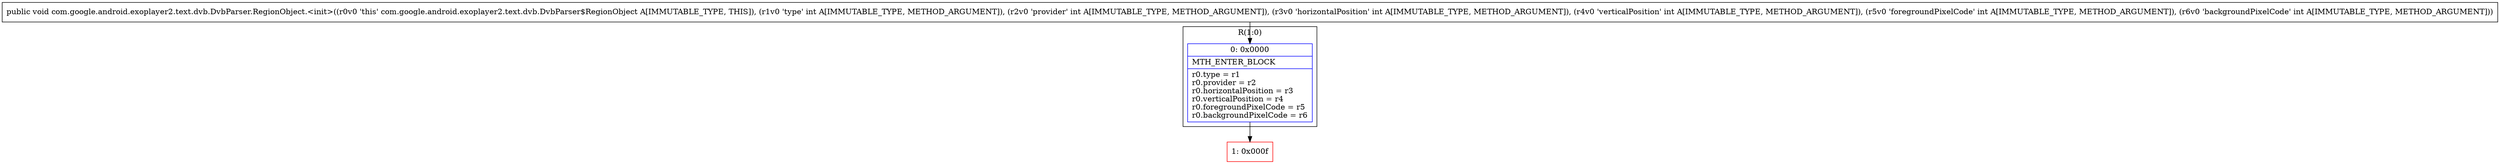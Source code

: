digraph "CFG forcom.google.android.exoplayer2.text.dvb.DvbParser.RegionObject.\<init\>(IIIIII)V" {
subgraph cluster_Region_62929745 {
label = "R(1:0)";
node [shape=record,color=blue];
Node_0 [shape=record,label="{0\:\ 0x0000|MTH_ENTER_BLOCK\l|r0.type = r1\lr0.provider = r2\lr0.horizontalPosition = r3\lr0.verticalPosition = r4\lr0.foregroundPixelCode = r5\lr0.backgroundPixelCode = r6\l}"];
}
Node_1 [shape=record,color=red,label="{1\:\ 0x000f}"];
MethodNode[shape=record,label="{public void com.google.android.exoplayer2.text.dvb.DvbParser.RegionObject.\<init\>((r0v0 'this' com.google.android.exoplayer2.text.dvb.DvbParser$RegionObject A[IMMUTABLE_TYPE, THIS]), (r1v0 'type' int A[IMMUTABLE_TYPE, METHOD_ARGUMENT]), (r2v0 'provider' int A[IMMUTABLE_TYPE, METHOD_ARGUMENT]), (r3v0 'horizontalPosition' int A[IMMUTABLE_TYPE, METHOD_ARGUMENT]), (r4v0 'verticalPosition' int A[IMMUTABLE_TYPE, METHOD_ARGUMENT]), (r5v0 'foregroundPixelCode' int A[IMMUTABLE_TYPE, METHOD_ARGUMENT]), (r6v0 'backgroundPixelCode' int A[IMMUTABLE_TYPE, METHOD_ARGUMENT])) }"];
MethodNode -> Node_0;
Node_0 -> Node_1;
}

